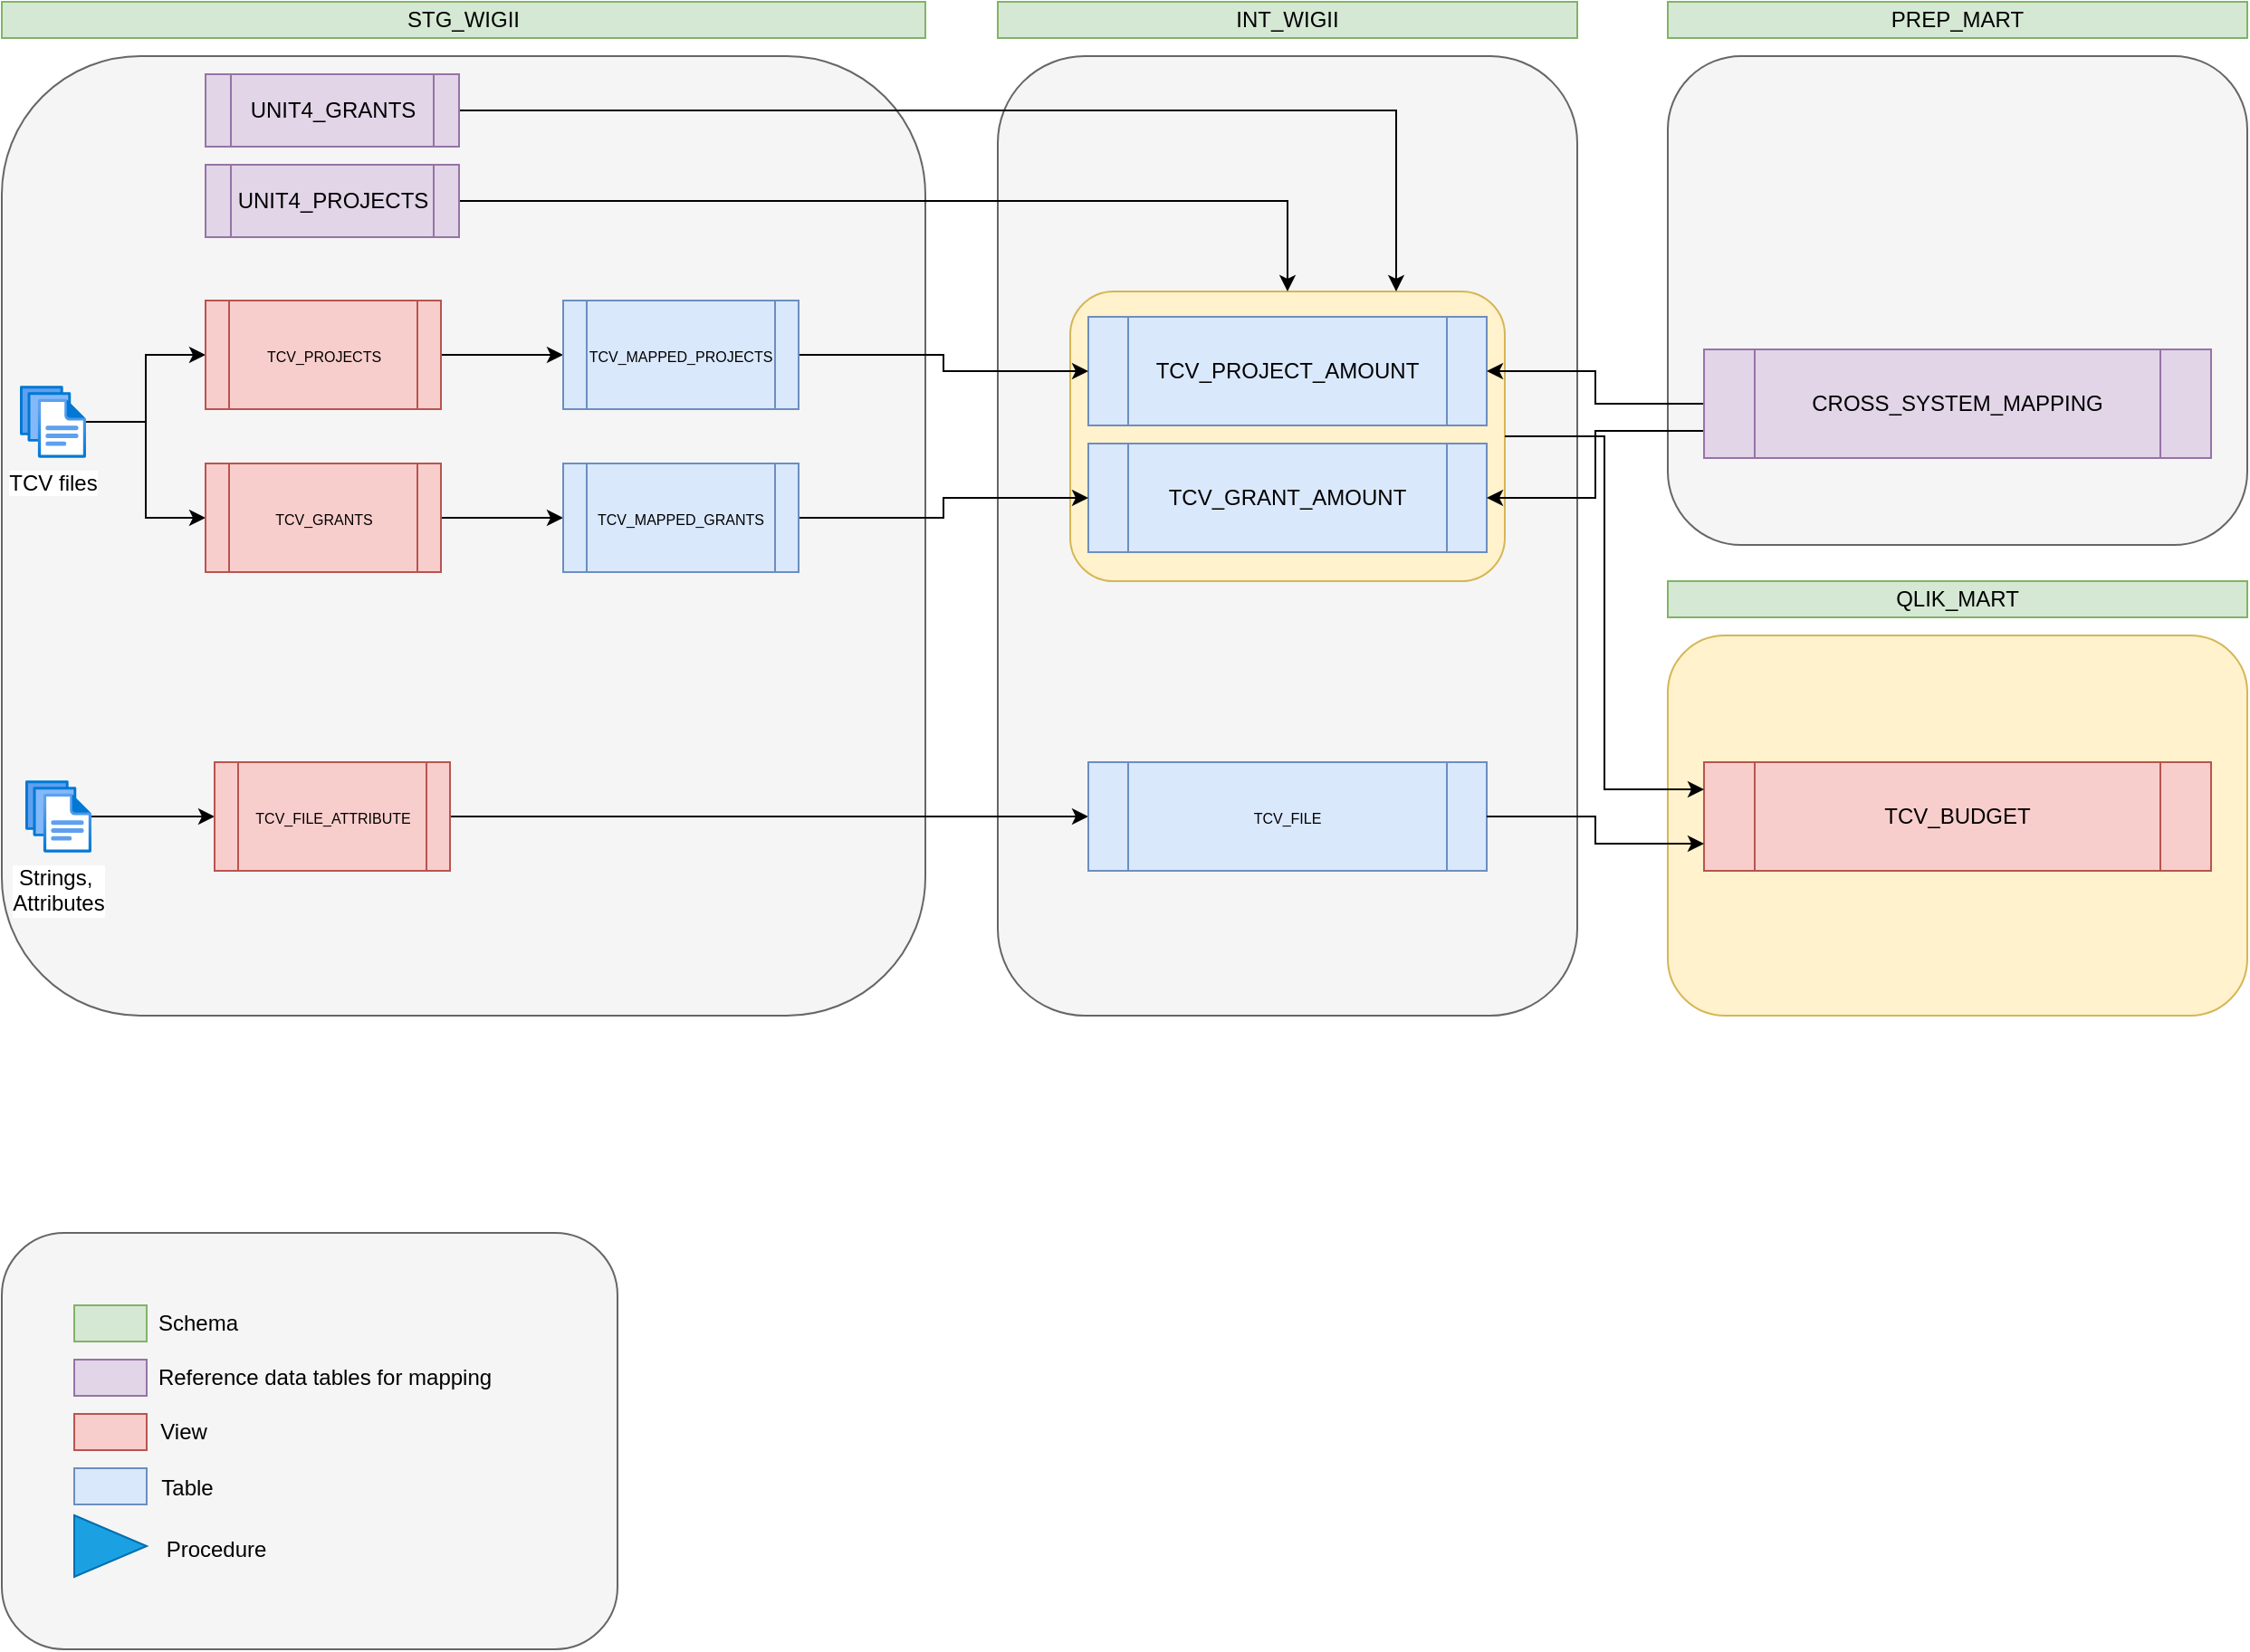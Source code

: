<mxfile version="24.0.7" type="github">
  <diagram name="Page-1" id="tx0ZSasylgS0VYEFcyAk">
    <mxGraphModel dx="1221" dy="652" grid="1" gridSize="10" guides="1" tooltips="1" connect="1" arrows="1" fold="1" page="1" pageScale="1" pageWidth="850" pageHeight="1100" math="0" shadow="0">
      <root>
        <mxCell id="0" />
        <mxCell id="1" parent="0" />
        <mxCell id="7aAmraP-1pyLiPEVA4xc-20" value="" style="rounded=1;whiteSpace=wrap;html=1;fillColor=#f5f5f5;fontColor=#333333;strokeColor=#666666;fontSize=11;" parent="1" vertex="1">
          <mxGeometry x="1000" y="120" width="320" height="270" as="geometry" />
        </mxCell>
        <mxCell id="DCkVUt0v6EoK44R7vrcz-1" value="" style="rounded=1;whiteSpace=wrap;html=1;fillColor=#f5f5f5;fontColor=#333333;strokeColor=#666666;fontSize=12;" parent="1" vertex="1">
          <mxGeometry x="80" y="120" width="510" height="530" as="geometry" />
        </mxCell>
        <mxCell id="DCkVUt0v6EoK44R7vrcz-13" value="" style="rounded=1;whiteSpace=wrap;html=1;fillColor=#f5f5f5;fontColor=#333333;strokeColor=#666666;fontSize=11;" parent="1" vertex="1">
          <mxGeometry x="630" y="120" width="320" height="530" as="geometry" />
        </mxCell>
        <mxCell id="DCkVUt0v6EoK44R7vrcz-30" value="" style="rounded=1;whiteSpace=wrap;html=1;fontSize=12;fillColor=#fff2cc;strokeColor=#d6b656;" parent="1" vertex="1">
          <mxGeometry x="670" y="250" width="240" height="160" as="geometry" />
        </mxCell>
        <mxCell id="Nc527cB8JMK8mKKwqYFO-12" style="edgeStyle=orthogonalEdgeStyle;rounded=0;orthogonalLoop=1;jettySize=auto;html=1;entryX=0;entryY=0.5;entryDx=0;entryDy=0;" parent="1" source="DCkVUt0v6EoK44R7vrcz-3" target="7aAmraP-1pyLiPEVA4xc-1" edge="1">
          <mxGeometry relative="1" as="geometry" />
        </mxCell>
        <mxCell id="Nc527cB8JMK8mKKwqYFO-13" style="edgeStyle=orthogonalEdgeStyle;rounded=0;orthogonalLoop=1;jettySize=auto;html=1;entryX=0;entryY=0.5;entryDx=0;entryDy=0;" parent="1" source="DCkVUt0v6EoK44R7vrcz-3" target="DCkVUt0v6EoK44R7vrcz-4" edge="1">
          <mxGeometry relative="1" as="geometry" />
        </mxCell>
        <mxCell id="DCkVUt0v6EoK44R7vrcz-3" value="TCV files" style="image;aspect=fixed;html=1;points=[];align=center;fontSize=12;image=img/lib/azure2/general/Files.svg;" parent="1" vertex="1">
          <mxGeometry x="90" y="302" width="36.53" height="40" as="geometry" />
        </mxCell>
        <mxCell id="DCkVUt0v6EoK44R7vrcz-14" value="INT_WIGII" style="rounded=0;whiteSpace=wrap;html=1;fillColor=#d5e8d4;strokeColor=#82b366;" parent="1" vertex="1">
          <mxGeometry x="630" y="90" width="320" height="20" as="geometry" />
        </mxCell>
        <mxCell id="DCkVUt0v6EoK44R7vrcz-21" value="TCV_PROJECT_AMOUNT" style="shape=process;whiteSpace=wrap;html=1;backgroundOutline=1;fillColor=#dae8fc;strokeColor=#6c8ebf;" parent="1" vertex="1">
          <mxGeometry x="680" y="264" width="220" height="60" as="geometry" />
        </mxCell>
        <mxCell id="DCkVUt0v6EoK44R7vrcz-27" value="TCV_GRANT_AMOUNT" style="shape=process;whiteSpace=wrap;html=1;backgroundOutline=1;fillColor=#dae8fc;strokeColor=#6c8ebf;" parent="1" vertex="1">
          <mxGeometry x="680" y="334" width="220" height="60" as="geometry" />
        </mxCell>
        <mxCell id="DCkVUt0v6EoK44R7vrcz-31" style="edgeStyle=orthogonalEdgeStyle;rounded=0;orthogonalLoop=1;jettySize=auto;html=1;" parent="1" source="DCkVUt0v6EoK44R7vrcz-28" target="DCkVUt0v6EoK44R7vrcz-30" edge="1">
          <mxGeometry relative="1" as="geometry" />
        </mxCell>
        <mxCell id="DCkVUt0v6EoK44R7vrcz-28" value="UNIT4_PROJECTS" style="shape=process;whiteSpace=wrap;html=1;backgroundOutline=1;fillColor=#e1d5e7;strokeColor=#9673a6;" parent="1" vertex="1">
          <mxGeometry x="192.5" y="180" width="140" height="40" as="geometry" />
        </mxCell>
        <mxCell id="wADUMNtW6X5DGOhFHKV9-1" value="" style="group" parent="1" vertex="1" connectable="0">
          <mxGeometry x="80" y="770" width="340" height="230" as="geometry" />
        </mxCell>
        <mxCell id="DCkVUt0v6EoK44R7vrcz-41" value="" style="rounded=1;whiteSpace=wrap;html=1;fillColor=#f5f5f5;fontColor=#333333;strokeColor=#666666;fontSize=11;" parent="wADUMNtW6X5DGOhFHKV9-1" vertex="1">
          <mxGeometry width="340" height="230" as="geometry" />
        </mxCell>
        <mxCell id="DCkVUt0v6EoK44R7vrcz-32" value="" style="rounded=0;whiteSpace=wrap;html=1;fillColor=#d5e8d4;strokeColor=#82b366;" parent="wADUMNtW6X5DGOhFHKV9-1" vertex="1">
          <mxGeometry x="40" y="40" width="40" height="20" as="geometry" />
        </mxCell>
        <mxCell id="DCkVUt0v6EoK44R7vrcz-33" value="" style="rounded=0;whiteSpace=wrap;html=1;fillColor=#e1d5e7;strokeColor=#9673a6;" parent="wADUMNtW6X5DGOhFHKV9-1" vertex="1">
          <mxGeometry x="40" y="70" width="40" height="20" as="geometry" />
        </mxCell>
        <mxCell id="DCkVUt0v6EoK44R7vrcz-34" value="Reference data tables for mapping" style="text;html=1;align=center;verticalAlign=middle;resizable=0;points=[];autosize=1;strokeColor=none;fillColor=none;" parent="wADUMNtW6X5DGOhFHKV9-1" vertex="1">
          <mxGeometry x="73" y="65" width="210" height="30" as="geometry" />
        </mxCell>
        <mxCell id="DCkVUt0v6EoK44R7vrcz-36" value="Schema" style="text;html=1;align=center;verticalAlign=middle;resizable=0;points=[];autosize=1;strokeColor=none;fillColor=none;" parent="wADUMNtW6X5DGOhFHKV9-1" vertex="1">
          <mxGeometry x="73" y="35" width="70" height="30" as="geometry" />
        </mxCell>
        <mxCell id="DCkVUt0v6EoK44R7vrcz-37" value="" style="rounded=0;whiteSpace=wrap;html=1;fillColor=#f8cecc;strokeColor=#b85450;" parent="wADUMNtW6X5DGOhFHKV9-1" vertex="1">
          <mxGeometry x="40" y="100" width="40" height="20" as="geometry" />
        </mxCell>
        <mxCell id="DCkVUt0v6EoK44R7vrcz-38" value="View" style="text;html=1;align=center;verticalAlign=middle;resizable=0;points=[];autosize=1;strokeColor=none;fillColor=none;" parent="wADUMNtW6X5DGOhFHKV9-1" vertex="1">
          <mxGeometry x="75" y="95" width="50" height="30" as="geometry" />
        </mxCell>
        <mxCell id="DCkVUt0v6EoK44R7vrcz-39" value="" style="rounded=0;whiteSpace=wrap;html=1;fillColor=#dae8fc;strokeColor=#6c8ebf;" parent="wADUMNtW6X5DGOhFHKV9-1" vertex="1">
          <mxGeometry x="40" y="130" width="40" height="20" as="geometry" />
        </mxCell>
        <mxCell id="DCkVUt0v6EoK44R7vrcz-40" value="Table" style="text;html=1;align=center;verticalAlign=middle;resizable=0;points=[];autosize=1;strokeColor=none;fillColor=none;" parent="wADUMNtW6X5DGOhFHKV9-1" vertex="1">
          <mxGeometry x="77" y="126" width="50" height="30" as="geometry" />
        </mxCell>
        <mxCell id="Nc527cB8JMK8mKKwqYFO-10" value="" style="triangle;whiteSpace=wrap;html=1;fillColor=#1ba1e2;fontColor=#ffffff;strokeColor=#006EAF;" parent="wADUMNtW6X5DGOhFHKV9-1" vertex="1">
          <mxGeometry x="40" y="156" width="40" height="34" as="geometry" />
        </mxCell>
        <mxCell id="Nc527cB8JMK8mKKwqYFO-11" value="Procedure" style="text;html=1;align=center;verticalAlign=middle;resizable=0;points=[];autosize=1;strokeColor=none;fillColor=none;" parent="wADUMNtW6X5DGOhFHKV9-1" vertex="1">
          <mxGeometry x="78" y="160" width="80" height="30" as="geometry" />
        </mxCell>
        <mxCell id="aPMqWTr5O1vGScnix5pl-3" style="edgeStyle=orthogonalEdgeStyle;rounded=0;orthogonalLoop=1;jettySize=auto;html=1;entryX=0.75;entryY=0;entryDx=0;entryDy=0;" parent="1" source="aPMqWTr5O1vGScnix5pl-2" target="DCkVUt0v6EoK44R7vrcz-30" edge="1">
          <mxGeometry relative="1" as="geometry" />
        </mxCell>
        <mxCell id="aPMqWTr5O1vGScnix5pl-2" value="UNIT4_GRANTS" style="shape=process;whiteSpace=wrap;html=1;backgroundOutline=1;fillColor=#e1d5e7;strokeColor=#9673a6;" parent="1" vertex="1">
          <mxGeometry x="192.5" y="130" width="140" height="40" as="geometry" />
        </mxCell>
        <mxCell id="DCkVUt0v6EoK44R7vrcz-8" value="STG_WIGII" style="rounded=0;whiteSpace=wrap;html=1;fillColor=#d5e8d4;strokeColor=#82b366;" parent="1" vertex="1">
          <mxGeometry x="80" y="90" width="510" height="20" as="geometry" />
        </mxCell>
        <mxCell id="7aAmraP-1pyLiPEVA4xc-10" style="edgeStyle=orthogonalEdgeStyle;rounded=0;orthogonalLoop=1;jettySize=auto;html=1;entryX=0;entryY=0.5;entryDx=0;entryDy=0;" parent="1" source="DCkVUt0v6EoK44R7vrcz-4" target="DCkVUt0v6EoK44R7vrcz-6" edge="1">
          <mxGeometry relative="1" as="geometry" />
        </mxCell>
        <mxCell id="DCkVUt0v6EoK44R7vrcz-4" value="&lt;font style=&quot;font-size: 8px;&quot;&gt;TCV_GRANTS&lt;/font&gt;" style="shape=process;whiteSpace=wrap;html=1;backgroundOutline=1;fillColor=#f8cecc;strokeColor=#b85450;" parent="1" vertex="1">
          <mxGeometry x="192.5" y="345" width="130" height="60" as="geometry" />
        </mxCell>
        <mxCell id="7aAmraP-1pyLiPEVA4xc-12" style="edgeStyle=orthogonalEdgeStyle;rounded=0;orthogonalLoop=1;jettySize=auto;html=1;entryX=0;entryY=0.5;entryDx=0;entryDy=0;" parent="1" source="DCkVUt0v6EoK44R7vrcz-6" target="DCkVUt0v6EoK44R7vrcz-27" edge="1">
          <mxGeometry relative="1" as="geometry" />
        </mxCell>
        <mxCell id="DCkVUt0v6EoK44R7vrcz-6" value="&lt;font style=&quot;font-size: 8px;&quot;&gt;TCV_MAPPED_GRANTS&lt;/font&gt;" style="shape=process;whiteSpace=wrap;html=1;backgroundOutline=1;fillColor=#dae8fc;strokeColor=#6c8ebf;" parent="1" vertex="1">
          <mxGeometry x="390" y="345" width="130" height="60" as="geometry" />
        </mxCell>
        <mxCell id="7aAmraP-1pyLiPEVA4xc-9" style="edgeStyle=orthogonalEdgeStyle;rounded=0;orthogonalLoop=1;jettySize=auto;html=1;entryX=0;entryY=0.5;entryDx=0;entryDy=0;" parent="1" source="7aAmraP-1pyLiPEVA4xc-1" target="7aAmraP-1pyLiPEVA4xc-3" edge="1">
          <mxGeometry relative="1" as="geometry" />
        </mxCell>
        <mxCell id="7aAmraP-1pyLiPEVA4xc-1" value="&lt;font style=&quot;font-size: 8px;&quot;&gt;TCV_PROJECTS&lt;/font&gt;" style="shape=process;whiteSpace=wrap;html=1;backgroundOutline=1;fillColor=#f8cecc;strokeColor=#b85450;" parent="1" vertex="1">
          <mxGeometry x="192.5" y="255" width="130" height="60" as="geometry" />
        </mxCell>
        <mxCell id="7aAmraP-1pyLiPEVA4xc-11" style="edgeStyle=orthogonalEdgeStyle;rounded=0;orthogonalLoop=1;jettySize=auto;html=1;entryX=0;entryY=0.5;entryDx=0;entryDy=0;" parent="1" source="7aAmraP-1pyLiPEVA4xc-3" target="DCkVUt0v6EoK44R7vrcz-21" edge="1">
          <mxGeometry relative="1" as="geometry" />
        </mxCell>
        <mxCell id="7aAmraP-1pyLiPEVA4xc-3" value="&lt;font style=&quot;font-size: 8px;&quot;&gt;TCV_MAPPED_PROJECTS&lt;/font&gt;" style="shape=process;whiteSpace=wrap;html=1;backgroundOutline=1;fillColor=#dae8fc;strokeColor=#6c8ebf;" parent="1" vertex="1">
          <mxGeometry x="390" y="255" width="130" height="60" as="geometry" />
        </mxCell>
        <mxCell id="DCkVUt0v6EoK44R7vrcz-24" value="PREP_MART" style="rounded=0;whiteSpace=wrap;html=1;fillColor=#d5e8d4;strokeColor=#82b366;" parent="1" vertex="1">
          <mxGeometry x="1000" y="90" width="320" height="20" as="geometry" />
        </mxCell>
        <mxCell id="7aAmraP-1pyLiPEVA4xc-18" style="edgeStyle=orthogonalEdgeStyle;rounded=0;orthogonalLoop=1;jettySize=auto;html=1;exitX=0;exitY=0.5;exitDx=0;exitDy=0;" parent="1" source="DCkVUt0v6EoK44R7vrcz-25" target="DCkVUt0v6EoK44R7vrcz-21" edge="1">
          <mxGeometry relative="1" as="geometry" />
        </mxCell>
        <mxCell id="7aAmraP-1pyLiPEVA4xc-19" style="edgeStyle=orthogonalEdgeStyle;rounded=0;orthogonalLoop=1;jettySize=auto;html=1;exitX=0;exitY=0.75;exitDx=0;exitDy=0;entryX=1;entryY=0.5;entryDx=0;entryDy=0;" parent="1" source="DCkVUt0v6EoK44R7vrcz-25" target="DCkVUt0v6EoK44R7vrcz-27" edge="1">
          <mxGeometry relative="1" as="geometry" />
        </mxCell>
        <mxCell id="DCkVUt0v6EoK44R7vrcz-25" value="CROSS_SYSTEM_MAPPING" style="shape=process;whiteSpace=wrap;html=1;backgroundOutline=1;fillColor=#e1d5e7;strokeColor=#9673a6;" parent="1" vertex="1">
          <mxGeometry x="1020" y="282" width="280" height="60" as="geometry" />
        </mxCell>
        <mxCell id="7aAmraP-1pyLiPEVA4xc-17" style="edgeStyle=orthogonalEdgeStyle;rounded=0;orthogonalLoop=1;jettySize=auto;html=1;entryX=0;entryY=0.5;entryDx=0;entryDy=0;" parent="1" source="7aAmraP-1pyLiPEVA4xc-13" target="7aAmraP-1pyLiPEVA4xc-14" edge="1">
          <mxGeometry relative="1" as="geometry" />
        </mxCell>
        <mxCell id="7aAmraP-1pyLiPEVA4xc-13" value="Strings,&amp;nbsp;&lt;div&gt;Attributes&lt;/div&gt;" style="image;aspect=fixed;html=1;points=[];align=center;fontSize=12;image=img/lib/azure2/general/Files.svg;" parent="1" vertex="1">
          <mxGeometry x="93" y="520" width="36.53" height="40" as="geometry" />
        </mxCell>
        <mxCell id="7aAmraP-1pyLiPEVA4xc-16" style="edgeStyle=orthogonalEdgeStyle;rounded=0;orthogonalLoop=1;jettySize=auto;html=1;entryX=0;entryY=0.5;entryDx=0;entryDy=0;" parent="1" source="7aAmraP-1pyLiPEVA4xc-14" target="7aAmraP-1pyLiPEVA4xc-15" edge="1">
          <mxGeometry relative="1" as="geometry" />
        </mxCell>
        <mxCell id="7aAmraP-1pyLiPEVA4xc-14" value="&lt;font style=&quot;font-size: 8px;&quot;&gt;TCV_FILE_ATTRIBUTE&lt;/font&gt;" style="shape=process;whiteSpace=wrap;html=1;backgroundOutline=1;fillColor=#f8cecc;strokeColor=#b85450;" parent="1" vertex="1">
          <mxGeometry x="197.5" y="510" width="130" height="60" as="geometry" />
        </mxCell>
        <mxCell id="7aAmraP-1pyLiPEVA4xc-15" value="&lt;font style=&quot;font-size: 8px;&quot;&gt;TCV_FILE&lt;/font&gt;" style="shape=process;whiteSpace=wrap;html=1;backgroundOutline=1;fillColor=#dae8fc;strokeColor=#6c8ebf;" parent="1" vertex="1">
          <mxGeometry x="680" y="510" width="220" height="60" as="geometry" />
        </mxCell>
        <mxCell id="CqwdSxMo0EpU2TYHrHdF-1" value="" style="rounded=1;whiteSpace=wrap;html=1;fillColor=#fff2cc;strokeColor=#d6b656;fontSize=11;" vertex="1" parent="1">
          <mxGeometry x="1000" y="440" width="320" height="210" as="geometry" />
        </mxCell>
        <mxCell id="CqwdSxMo0EpU2TYHrHdF-2" value="QLIK_MART" style="rounded=0;whiteSpace=wrap;html=1;fillColor=#d5e8d4;strokeColor=#82b366;" vertex="1" parent="1">
          <mxGeometry x="1000" y="410" width="320" height="20" as="geometry" />
        </mxCell>
        <mxCell id="CqwdSxMo0EpU2TYHrHdF-3" value="TCV_BUDGET" style="shape=process;whiteSpace=wrap;html=1;backgroundOutline=1;fillColor=#f8cecc;strokeColor=#b85450;" vertex="1" parent="1">
          <mxGeometry x="1020" y="510" width="280" height="60" as="geometry" />
        </mxCell>
        <mxCell id="CqwdSxMo0EpU2TYHrHdF-6" style="edgeStyle=orthogonalEdgeStyle;rounded=0;orthogonalLoop=1;jettySize=auto;html=1;entryX=0;entryY=0.75;entryDx=0;entryDy=0;" edge="1" parent="1" source="7aAmraP-1pyLiPEVA4xc-15" target="CqwdSxMo0EpU2TYHrHdF-3">
          <mxGeometry relative="1" as="geometry" />
        </mxCell>
        <mxCell id="CqwdSxMo0EpU2TYHrHdF-7" style="edgeStyle=orthogonalEdgeStyle;rounded=0;orthogonalLoop=1;jettySize=auto;html=1;entryX=0;entryY=0.25;entryDx=0;entryDy=0;" edge="1" parent="1" source="DCkVUt0v6EoK44R7vrcz-30" target="CqwdSxMo0EpU2TYHrHdF-3">
          <mxGeometry relative="1" as="geometry" />
        </mxCell>
      </root>
    </mxGraphModel>
  </diagram>
</mxfile>

